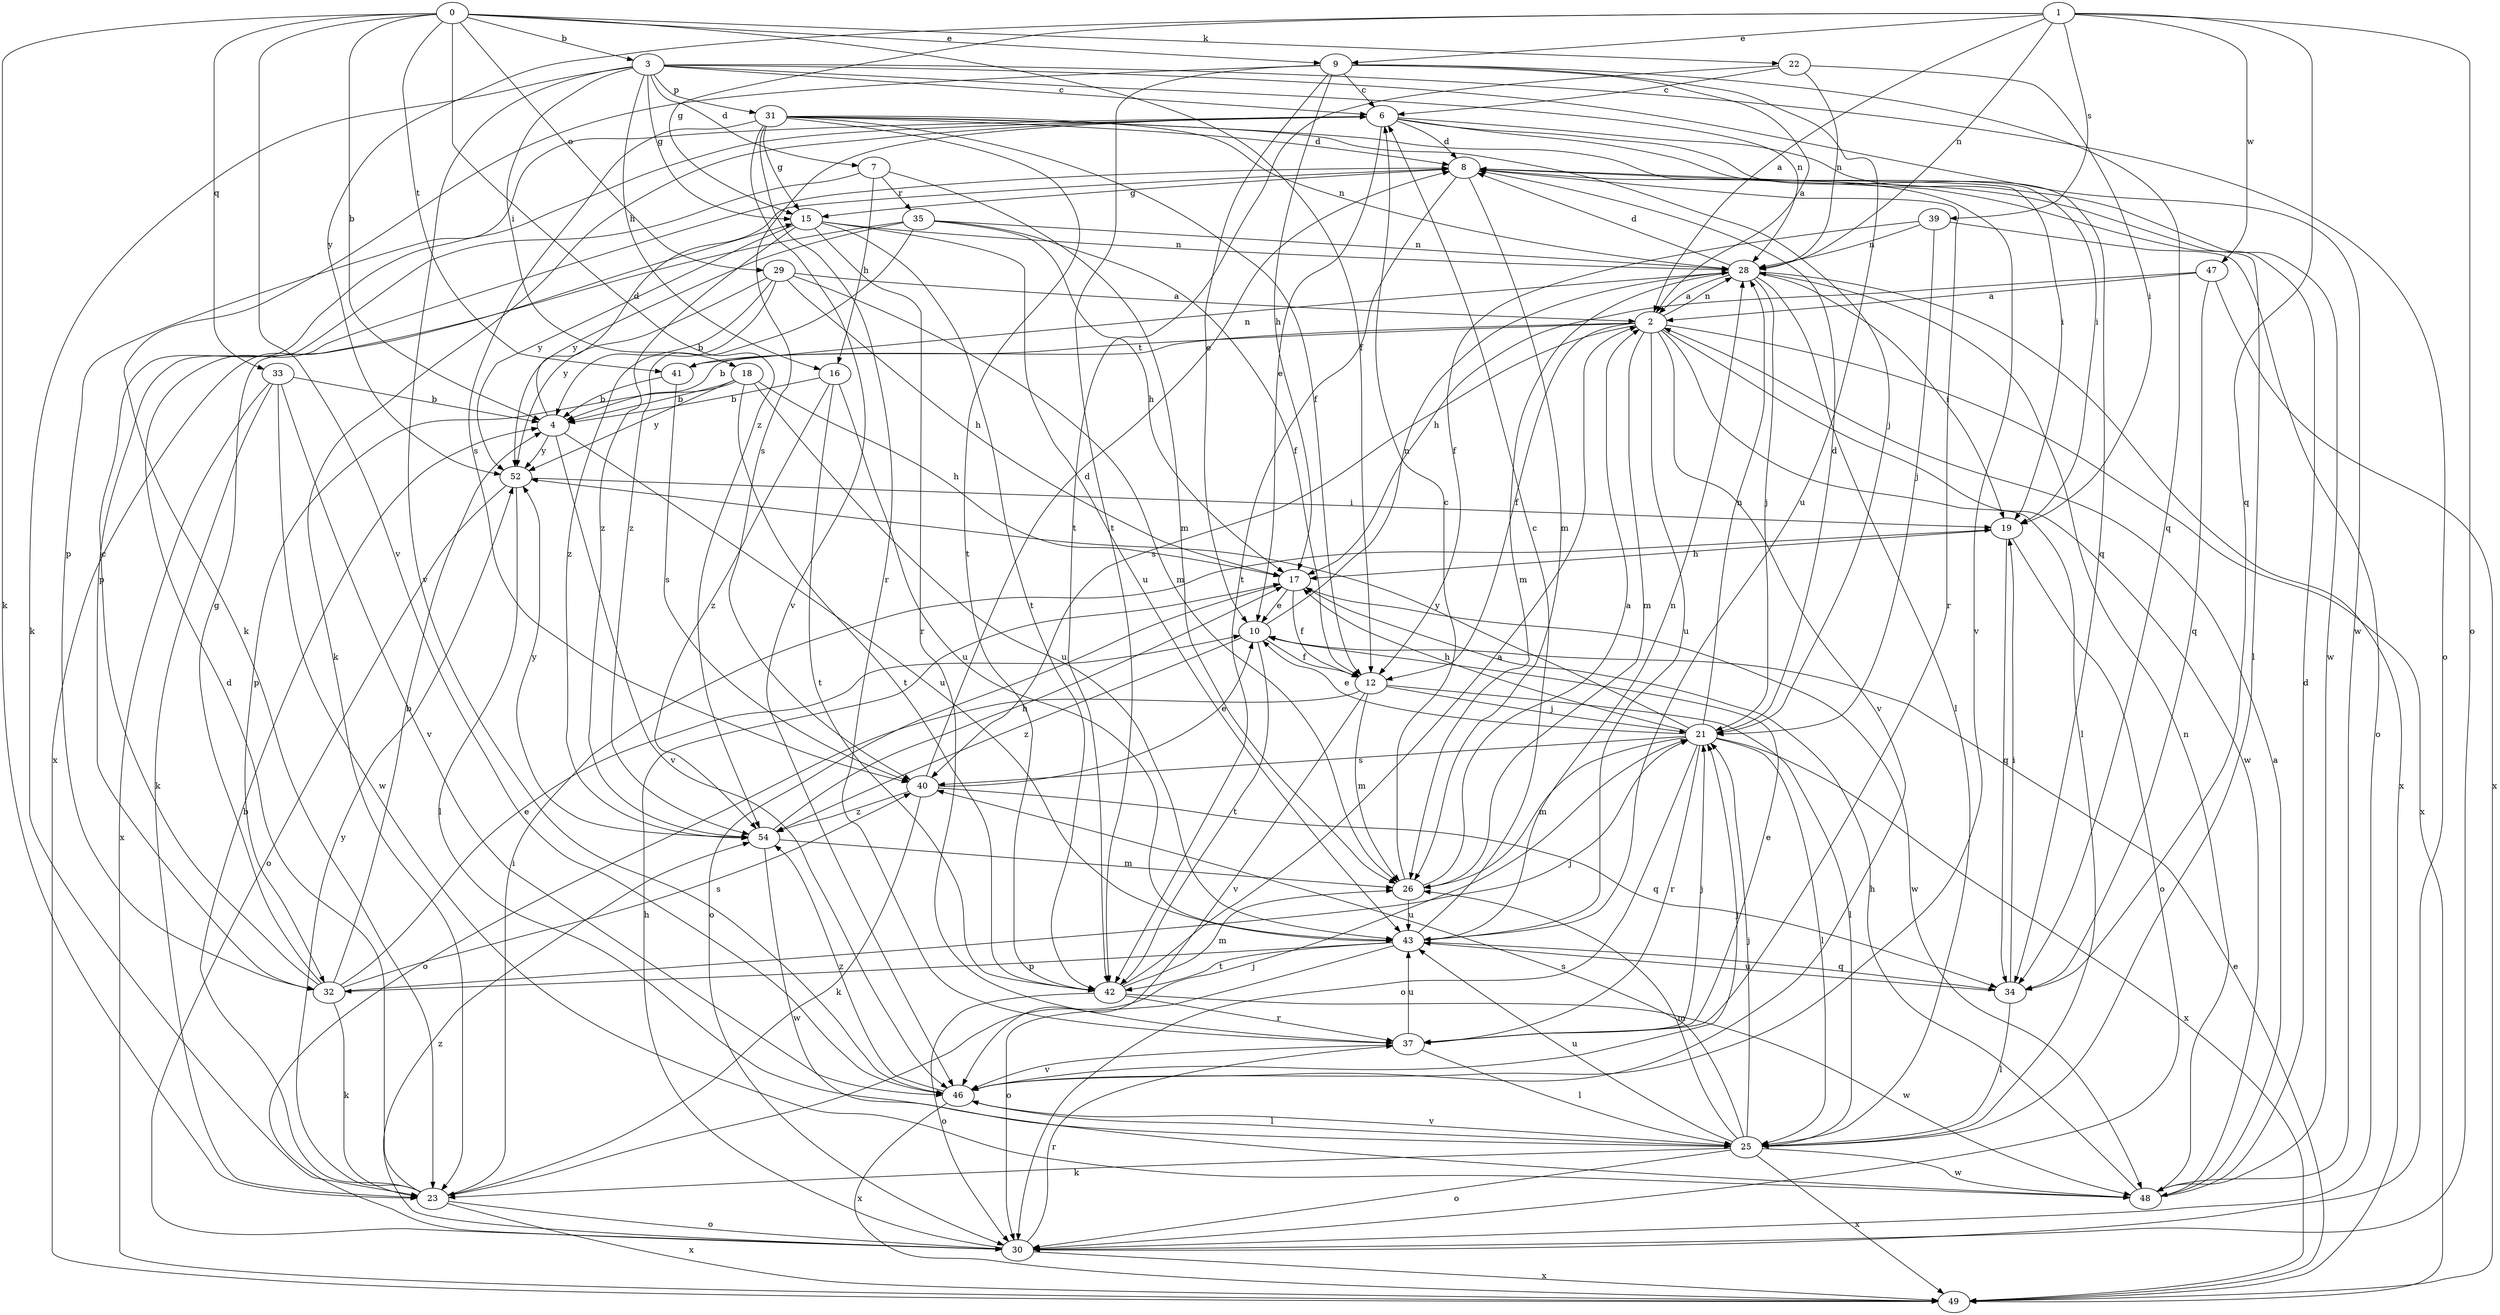strict digraph  {
0;
1;
2;
3;
4;
6;
7;
8;
9;
10;
12;
15;
16;
17;
18;
19;
21;
22;
23;
25;
26;
28;
29;
30;
31;
32;
33;
34;
35;
37;
39;
40;
41;
42;
43;
46;
47;
48;
49;
52;
54;
0 -> 3  [label=b];
0 -> 4  [label=b];
0 -> 9  [label=e];
0 -> 12  [label=f];
0 -> 22  [label=k];
0 -> 23  [label=k];
0 -> 29  [label=o];
0 -> 33  [label=q];
0 -> 41  [label=t];
0 -> 46  [label=v];
0 -> 54  [label=z];
1 -> 2  [label=a];
1 -> 9  [label=e];
1 -> 15  [label=g];
1 -> 28  [label=n];
1 -> 30  [label=o];
1 -> 34  [label=q];
1 -> 39  [label=s];
1 -> 47  [label=w];
1 -> 52  [label=y];
2 -> 4  [label=b];
2 -> 12  [label=f];
2 -> 25  [label=l];
2 -> 26  [label=m];
2 -> 28  [label=n];
2 -> 40  [label=s];
2 -> 41  [label=t];
2 -> 43  [label=u];
2 -> 46  [label=v];
2 -> 48  [label=w];
2 -> 49  [label=x];
3 -> 6  [label=c];
3 -> 7  [label=d];
3 -> 15  [label=g];
3 -> 16  [label=h];
3 -> 18  [label=i];
3 -> 23  [label=k];
3 -> 28  [label=n];
3 -> 30  [label=o];
3 -> 31  [label=p];
3 -> 46  [label=v];
3 -> 48  [label=w];
4 -> 8  [label=d];
4 -> 43  [label=u];
4 -> 46  [label=v];
4 -> 52  [label=y];
6 -> 8  [label=d];
6 -> 10  [label=e];
6 -> 19  [label=i];
6 -> 23  [label=k];
6 -> 32  [label=p];
6 -> 34  [label=q];
6 -> 40  [label=s];
6 -> 48  [label=w];
7 -> 16  [label=h];
7 -> 26  [label=m];
7 -> 32  [label=p];
7 -> 35  [label=r];
8 -> 15  [label=g];
8 -> 25  [label=l];
8 -> 26  [label=m];
8 -> 37  [label=r];
8 -> 42  [label=t];
8 -> 46  [label=v];
9 -> 2  [label=a];
9 -> 6  [label=c];
9 -> 10  [label=e];
9 -> 17  [label=h];
9 -> 23  [label=k];
9 -> 34  [label=q];
9 -> 42  [label=t];
9 -> 43  [label=u];
10 -> 12  [label=f];
10 -> 28  [label=n];
10 -> 42  [label=t];
10 -> 54  [label=z];
12 -> 21  [label=j];
12 -> 25  [label=l];
12 -> 26  [label=m];
12 -> 30  [label=o];
12 -> 46  [label=v];
15 -> 28  [label=n];
15 -> 37  [label=r];
15 -> 42  [label=t];
15 -> 43  [label=u];
15 -> 52  [label=y];
15 -> 54  [label=z];
16 -> 4  [label=b];
16 -> 42  [label=t];
16 -> 43  [label=u];
16 -> 54  [label=z];
17 -> 10  [label=e];
17 -> 12  [label=f];
17 -> 30  [label=o];
17 -> 48  [label=w];
18 -> 4  [label=b];
18 -> 17  [label=h];
18 -> 32  [label=p];
18 -> 42  [label=t];
18 -> 43  [label=u];
18 -> 52  [label=y];
19 -> 17  [label=h];
19 -> 30  [label=o];
19 -> 34  [label=q];
21 -> 8  [label=d];
21 -> 10  [label=e];
21 -> 17  [label=h];
21 -> 25  [label=l];
21 -> 26  [label=m];
21 -> 28  [label=n];
21 -> 30  [label=o];
21 -> 37  [label=r];
21 -> 40  [label=s];
21 -> 49  [label=x];
21 -> 52  [label=y];
22 -> 6  [label=c];
22 -> 19  [label=i];
22 -> 28  [label=n];
22 -> 42  [label=t];
23 -> 4  [label=b];
23 -> 8  [label=d];
23 -> 19  [label=i];
23 -> 21  [label=j];
23 -> 30  [label=o];
23 -> 49  [label=x];
23 -> 52  [label=y];
25 -> 21  [label=j];
25 -> 23  [label=k];
25 -> 26  [label=m];
25 -> 30  [label=o];
25 -> 40  [label=s];
25 -> 43  [label=u];
25 -> 46  [label=v];
25 -> 48  [label=w];
25 -> 49  [label=x];
26 -> 2  [label=a];
26 -> 6  [label=c];
26 -> 43  [label=u];
28 -> 2  [label=a];
28 -> 8  [label=d];
28 -> 19  [label=i];
28 -> 21  [label=j];
28 -> 25  [label=l];
28 -> 26  [label=m];
28 -> 49  [label=x];
29 -> 2  [label=a];
29 -> 4  [label=b];
29 -> 17  [label=h];
29 -> 26  [label=m];
29 -> 52  [label=y];
29 -> 54  [label=z];
30 -> 17  [label=h];
30 -> 37  [label=r];
30 -> 49  [label=x];
30 -> 54  [label=z];
31 -> 8  [label=d];
31 -> 12  [label=f];
31 -> 15  [label=g];
31 -> 19  [label=i];
31 -> 21  [label=j];
31 -> 28  [label=n];
31 -> 37  [label=r];
31 -> 40  [label=s];
31 -> 42  [label=t];
31 -> 46  [label=v];
32 -> 4  [label=b];
32 -> 6  [label=c];
32 -> 10  [label=e];
32 -> 15  [label=g];
32 -> 21  [label=j];
32 -> 23  [label=k];
32 -> 40  [label=s];
33 -> 4  [label=b];
33 -> 23  [label=k];
33 -> 46  [label=v];
33 -> 48  [label=w];
33 -> 49  [label=x];
34 -> 19  [label=i];
34 -> 25  [label=l];
34 -> 43  [label=u];
35 -> 12  [label=f];
35 -> 17  [label=h];
35 -> 28  [label=n];
35 -> 49  [label=x];
35 -> 52  [label=y];
35 -> 54  [label=z];
37 -> 10  [label=e];
37 -> 21  [label=j];
37 -> 25  [label=l];
37 -> 43  [label=u];
37 -> 46  [label=v];
39 -> 12  [label=f];
39 -> 21  [label=j];
39 -> 28  [label=n];
39 -> 30  [label=o];
40 -> 8  [label=d];
40 -> 10  [label=e];
40 -> 23  [label=k];
40 -> 34  [label=q];
40 -> 54  [label=z];
41 -> 4  [label=b];
41 -> 28  [label=n];
41 -> 40  [label=s];
42 -> 2  [label=a];
42 -> 26  [label=m];
42 -> 30  [label=o];
42 -> 37  [label=r];
42 -> 48  [label=w];
43 -> 6  [label=c];
43 -> 28  [label=n];
43 -> 30  [label=o];
43 -> 32  [label=p];
43 -> 34  [label=q];
43 -> 42  [label=t];
46 -> 21  [label=j];
46 -> 25  [label=l];
46 -> 49  [label=x];
46 -> 54  [label=z];
47 -> 2  [label=a];
47 -> 17  [label=h];
47 -> 34  [label=q];
47 -> 49  [label=x];
48 -> 2  [label=a];
48 -> 8  [label=d];
48 -> 17  [label=h];
48 -> 28  [label=n];
49 -> 10  [label=e];
52 -> 19  [label=i];
52 -> 25  [label=l];
52 -> 30  [label=o];
54 -> 17  [label=h];
54 -> 26  [label=m];
54 -> 48  [label=w];
54 -> 52  [label=y];
}
